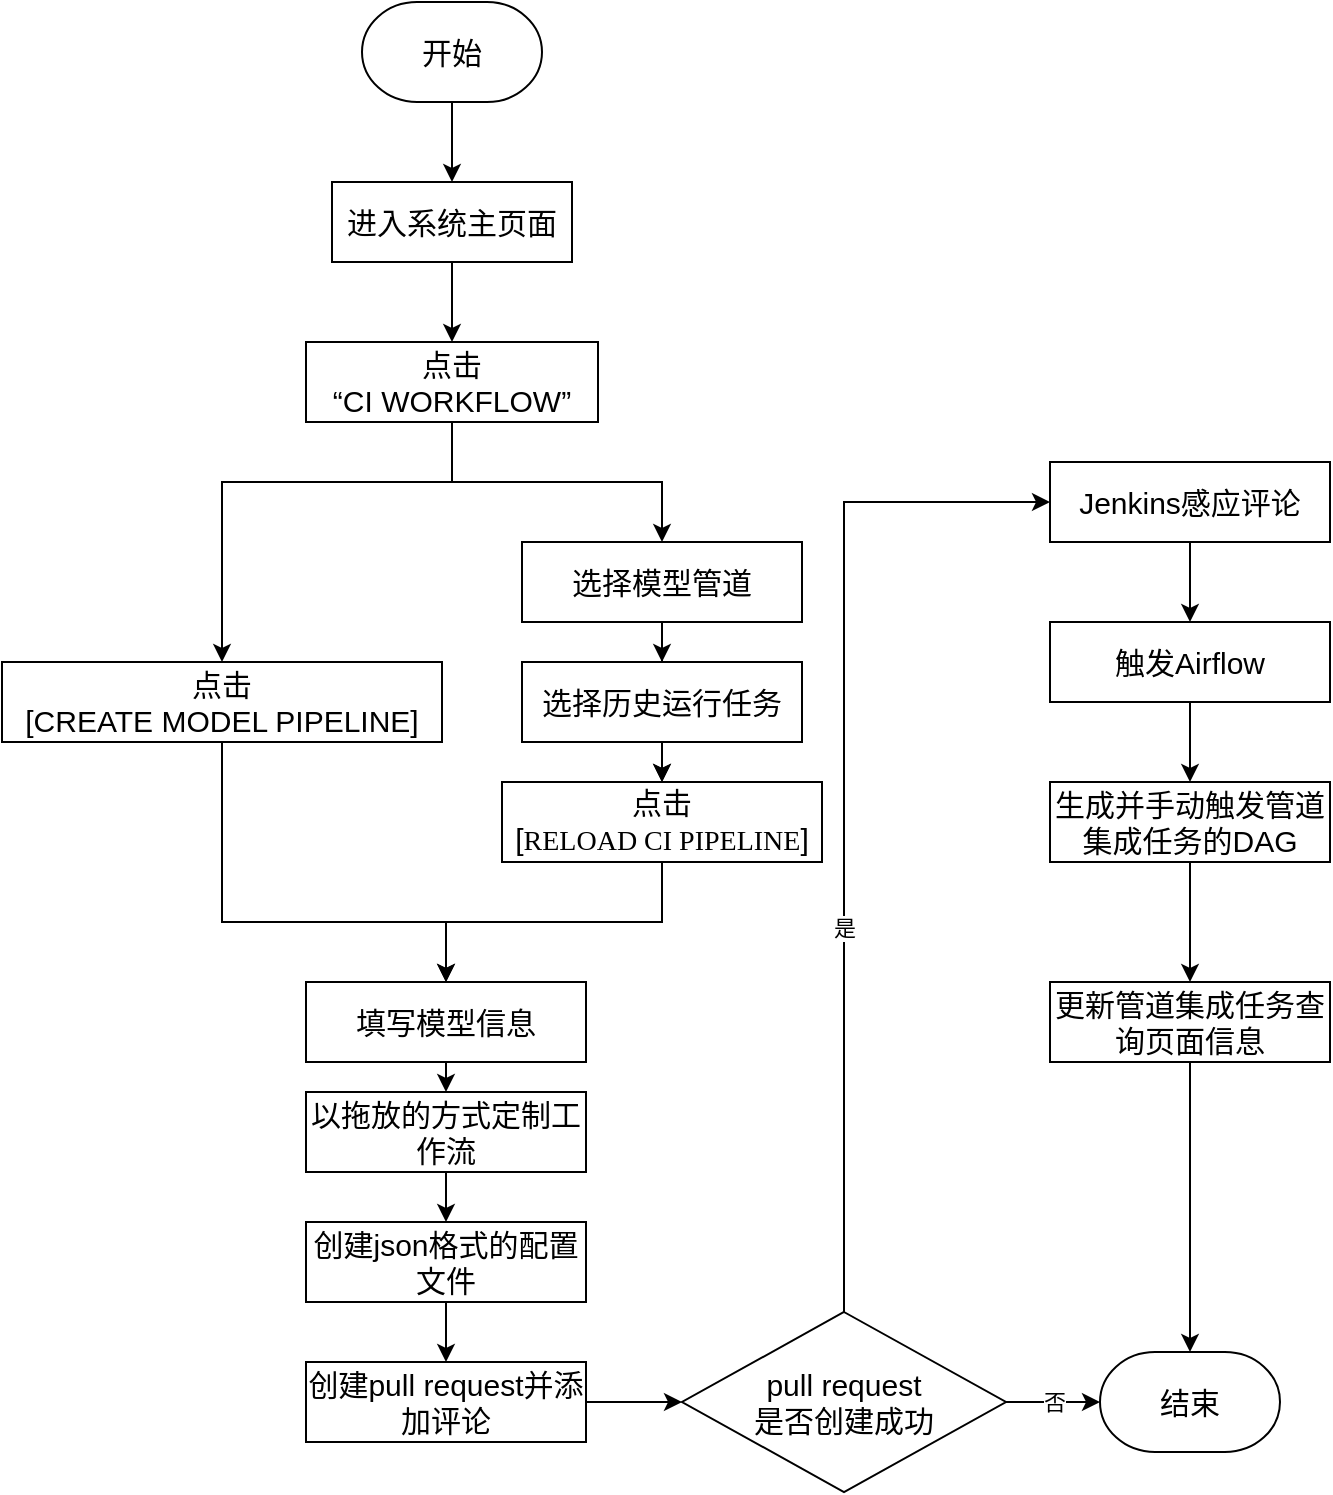<mxfile version="14.6.10" type="github">
  <diagram id="h-_epVCW1KijTZJuSnWB" name="第 1 页">
    <mxGraphModel dx="1673" dy="831" grid="1" gridSize="10" guides="1" tooltips="1" connect="1" arrows="1" fold="1" page="1" pageScale="1" pageWidth="827" pageHeight="1169" math="0" shadow="0">
      <root>
        <mxCell id="0" />
        <mxCell id="1" parent="0" />
        <mxCell id="ekuATIdbjf78deo_ckGt-6" style="edgeStyle=orthogonalEdgeStyle;rounded=0;orthogonalLoop=1;jettySize=auto;html=1;exitX=0.5;exitY=1;exitDx=0;exitDy=0;exitPerimeter=0;entryX=0.5;entryY=0;entryDx=0;entryDy=0;" parent="1" source="ekuATIdbjf78deo_ckGt-1" target="ekuATIdbjf78deo_ckGt-2" edge="1">
          <mxGeometry relative="1" as="geometry" />
        </mxCell>
        <mxCell id="ekuATIdbjf78deo_ckGt-1" value="开始" style="strokeWidth=1;html=1;shape=mxgraph.flowchart.terminator;whiteSpace=wrap;rounded=1;glass=0;fontSize=15;" parent="1" vertex="1">
          <mxGeometry x="310" y="40" width="90" height="50" as="geometry" />
        </mxCell>
        <mxCell id="ekuATIdbjf78deo_ckGt-8" style="edgeStyle=orthogonalEdgeStyle;rounded=0;orthogonalLoop=1;jettySize=auto;html=1;exitX=0.5;exitY=1;exitDx=0;exitDy=0;" parent="1" source="ekuATIdbjf78deo_ckGt-2" target="ekuATIdbjf78deo_ckGt-4" edge="1">
          <mxGeometry relative="1" as="geometry" />
        </mxCell>
        <mxCell id="ekuATIdbjf78deo_ckGt-2" value="&lt;font style=&quot;font-size: 15px&quot;&gt;进入系统主页面&lt;/font&gt;" style="rounded=0;whiteSpace=wrap;html=1;" parent="1" vertex="1">
          <mxGeometry x="295" y="130" width="120" height="40" as="geometry" />
        </mxCell>
        <mxCell id="ekuATIdbjf78deo_ckGt-9" style="edgeStyle=orthogonalEdgeStyle;rounded=0;orthogonalLoop=1;jettySize=auto;html=1;exitX=0.5;exitY=1;exitDx=0;exitDy=0;entryX=0.5;entryY=0;entryDx=0;entryDy=0;" parent="1" source="ekuATIdbjf78deo_ckGt-4" target="ekuATIdbjf78deo_ckGt-5" edge="1">
          <mxGeometry relative="1" as="geometry">
            <Array as="points">
              <mxPoint x="355" y="280" />
              <mxPoint x="240" y="280" />
            </Array>
          </mxGeometry>
        </mxCell>
        <mxCell id="ekuATIdbjf78deo_ckGt-13" style="edgeStyle=orthogonalEdgeStyle;rounded=0;orthogonalLoop=1;jettySize=auto;html=1;exitX=0.5;exitY=1;exitDx=0;exitDy=0;entryX=0.5;entryY=0;entryDx=0;entryDy=0;" parent="1" source="ekuATIdbjf78deo_ckGt-4" target="ekuATIdbjf78deo_ckGt-10" edge="1">
          <mxGeometry relative="1" as="geometry" />
        </mxCell>
        <mxCell id="ekuATIdbjf78deo_ckGt-4" value="&lt;span style=&quot;font-size: 15px&quot;&gt;点击&lt;br&gt;“CI WORKFLOW”&lt;/span&gt;" style="rounded=0;whiteSpace=wrap;html=1;" parent="1" vertex="1">
          <mxGeometry x="282" y="210" width="146" height="40" as="geometry" />
        </mxCell>
        <mxCell id="ekuATIdbjf78deo_ckGt-24" style="edgeStyle=orthogonalEdgeStyle;rounded=0;orthogonalLoop=1;jettySize=auto;html=1;exitX=0.5;exitY=1;exitDx=0;exitDy=0;entryX=0.5;entryY=0;entryDx=0;entryDy=0;" parent="1" source="ekuATIdbjf78deo_ckGt-5" target="ekuATIdbjf78deo_ckGt-17" edge="1">
          <mxGeometry relative="1" as="geometry">
            <Array as="points">
              <mxPoint x="240" y="500" />
              <mxPoint x="352" y="500" />
            </Array>
          </mxGeometry>
        </mxCell>
        <mxCell id="ekuATIdbjf78deo_ckGt-5" value="&lt;span style=&quot;font-size: 15px&quot;&gt;点击&lt;br&gt;[CREATE MODEL PIPELINE]&lt;/span&gt;" style="rounded=0;whiteSpace=wrap;html=1;" parent="1" vertex="1">
          <mxGeometry x="130" y="370" width="220" height="40" as="geometry" />
        </mxCell>
        <mxCell id="ekuATIdbjf78deo_ckGt-15" style="edgeStyle=orthogonalEdgeStyle;rounded=0;orthogonalLoop=1;jettySize=auto;html=1;exitX=0.5;exitY=1;exitDx=0;exitDy=0;entryX=0.5;entryY=0;entryDx=0;entryDy=0;" parent="1" source="ekuATIdbjf78deo_ckGt-10" target="ekuATIdbjf78deo_ckGt-11" edge="1">
          <mxGeometry relative="1" as="geometry" />
        </mxCell>
        <mxCell id="ekuATIdbjf78deo_ckGt-20" value="" style="edgeStyle=orthogonalEdgeStyle;rounded=0;orthogonalLoop=1;jettySize=auto;html=1;" parent="1" source="ekuATIdbjf78deo_ckGt-10" target="ekuATIdbjf78deo_ckGt-12" edge="1">
          <mxGeometry relative="1" as="geometry" />
        </mxCell>
        <mxCell id="ekuATIdbjf78deo_ckGt-10" value="&lt;span style=&quot;font-size: 15px&quot;&gt;选择模型管道&lt;br&gt;&lt;/span&gt;" style="rounded=0;whiteSpace=wrap;html=1;" parent="1" vertex="1">
          <mxGeometry x="390" y="310" width="140" height="40" as="geometry" />
        </mxCell>
        <mxCell id="ekuATIdbjf78deo_ckGt-16" style="edgeStyle=orthogonalEdgeStyle;rounded=0;orthogonalLoop=1;jettySize=auto;html=1;exitX=0.5;exitY=1;exitDx=0;exitDy=0;entryX=0.5;entryY=0;entryDx=0;entryDy=0;" parent="1" source="ekuATIdbjf78deo_ckGt-11" target="ekuATIdbjf78deo_ckGt-12" edge="1">
          <mxGeometry relative="1" as="geometry" />
        </mxCell>
        <mxCell id="ekuATIdbjf78deo_ckGt-11" value="&lt;span style=&quot;font-size: 15px&quot;&gt;选择历史运行任务&lt;br&gt;&lt;/span&gt;" style="rounded=0;whiteSpace=wrap;html=1;" parent="1" vertex="1">
          <mxGeometry x="390" y="370" width="140" height="40" as="geometry" />
        </mxCell>
        <mxCell id="ekuATIdbjf78deo_ckGt-27" style="edgeStyle=orthogonalEdgeStyle;rounded=0;orthogonalLoop=1;jettySize=auto;html=1;exitX=0.5;exitY=1;exitDx=0;exitDy=0;entryX=0.5;entryY=0;entryDx=0;entryDy=0;" parent="1" source="ekuATIdbjf78deo_ckGt-12" target="ekuATIdbjf78deo_ckGt-17" edge="1">
          <mxGeometry relative="1" as="geometry" />
        </mxCell>
        <mxCell id="ekuATIdbjf78deo_ckGt-12" value="&lt;span style=&quot;font-size: 15px&quot;&gt;点击&lt;br&gt;[&lt;/span&gt;&lt;span style=&quot;font-family: &amp;#34;times new roman&amp;#34; ; font-size: 10.5pt&quot;&gt;RELOAD CI PIPELINE&lt;/span&gt;&lt;span style=&quot;font-size: 15px&quot;&gt;]&lt;/span&gt;" style="rounded=0;whiteSpace=wrap;html=1;" parent="1" vertex="1">
          <mxGeometry x="380" y="430" width="160" height="40" as="geometry" />
        </mxCell>
        <mxCell id="ekuATIdbjf78deo_ckGt-28" style="edgeStyle=orthogonalEdgeStyle;rounded=0;orthogonalLoop=1;jettySize=auto;html=1;exitX=0.5;exitY=1;exitDx=0;exitDy=0;entryX=0.5;entryY=0;entryDx=0;entryDy=0;" parent="1" source="ekuATIdbjf78deo_ckGt-17" target="ekuATIdbjf78deo_ckGt-18" edge="1">
          <mxGeometry relative="1" as="geometry" />
        </mxCell>
        <mxCell id="ekuATIdbjf78deo_ckGt-17" value="&lt;span style=&quot;font-size: 15px&quot;&gt;填写模型信息&lt;br&gt;&lt;/span&gt;" style="rounded=0;whiteSpace=wrap;html=1;" parent="1" vertex="1">
          <mxGeometry x="282" y="530" width="140" height="40" as="geometry" />
        </mxCell>
        <mxCell id="ekuATIdbjf78deo_ckGt-29" style="edgeStyle=orthogonalEdgeStyle;rounded=0;orthogonalLoop=1;jettySize=auto;html=1;exitX=0.5;exitY=1;exitDx=0;exitDy=0;entryX=0.5;entryY=0;entryDx=0;entryDy=0;" parent="1" source="ekuATIdbjf78deo_ckGt-18" target="ekuATIdbjf78deo_ckGt-19" edge="1">
          <mxGeometry relative="1" as="geometry" />
        </mxCell>
        <mxCell id="ekuATIdbjf78deo_ckGt-18" value="&lt;span style=&quot;font-size: 15px&quot;&gt;以拖放的方式定制工作流&lt;br&gt;&lt;/span&gt;" style="rounded=0;whiteSpace=wrap;html=1;" parent="1" vertex="1">
          <mxGeometry x="282" y="585" width="140" height="40" as="geometry" />
        </mxCell>
        <mxCell id="ekuATIdbjf78deo_ckGt-32" style="edgeStyle=orthogonalEdgeStyle;rounded=0;orthogonalLoop=1;jettySize=auto;html=1;exitX=0.5;exitY=1;exitDx=0;exitDy=0;entryX=0.5;entryY=0;entryDx=0;entryDy=0;" parent="1" source="ekuATIdbjf78deo_ckGt-19" target="ekuATIdbjf78deo_ckGt-21" edge="1">
          <mxGeometry relative="1" as="geometry" />
        </mxCell>
        <mxCell id="ekuATIdbjf78deo_ckGt-19" value="&lt;span style=&quot;font-size: 15px&quot;&gt;创建json格式的配置文件&lt;br&gt;&lt;/span&gt;" style="rounded=0;whiteSpace=wrap;html=1;" parent="1" vertex="1">
          <mxGeometry x="282" y="650" width="140" height="40" as="geometry" />
        </mxCell>
        <mxCell id="ekuATIdbjf78deo_ckGt-38" style="edgeStyle=orthogonalEdgeStyle;rounded=0;orthogonalLoop=1;jettySize=auto;html=1;entryX=0;entryY=0.5;entryDx=0;entryDy=0;" parent="1" source="ekuATIdbjf78deo_ckGt-21" target="ekuATIdbjf78deo_ckGt-37" edge="1">
          <mxGeometry relative="1" as="geometry" />
        </mxCell>
        <mxCell id="ekuATIdbjf78deo_ckGt-21" value="&lt;span style=&quot;font-size: 15px&quot;&gt;创建pull request并添加评论&lt;br&gt;&lt;/span&gt;" style="rounded=0;whiteSpace=wrap;html=1;" parent="1" vertex="1">
          <mxGeometry x="282" y="720" width="140" height="40" as="geometry" />
        </mxCell>
        <mxCell id="ekuATIdbjf78deo_ckGt-42" style="edgeStyle=orthogonalEdgeStyle;rounded=0;orthogonalLoop=1;jettySize=auto;html=1;exitX=0.5;exitY=1;exitDx=0;exitDy=0;" parent="1" source="ekuATIdbjf78deo_ckGt-22" target="ekuATIdbjf78deo_ckGt-33" edge="1">
          <mxGeometry relative="1" as="geometry" />
        </mxCell>
        <mxCell id="ekuATIdbjf78deo_ckGt-22" value="&lt;span style=&quot;font-size: 15px&quot;&gt;Jenkins感应评论&lt;br&gt;&lt;/span&gt;" style="rounded=0;whiteSpace=wrap;html=1;" parent="1" vertex="1">
          <mxGeometry x="654" y="270" width="140" height="40" as="geometry" />
        </mxCell>
        <mxCell id="ekuATIdbjf78deo_ckGt-23" value="结束" style="strokeWidth=1;html=1;shape=mxgraph.flowchart.terminator;whiteSpace=wrap;rounded=1;glass=0;fontSize=15;" parent="1" vertex="1">
          <mxGeometry x="679" y="715" width="90" height="50" as="geometry" />
        </mxCell>
        <mxCell id="ekuATIdbjf78deo_ckGt-43" style="edgeStyle=orthogonalEdgeStyle;rounded=0;orthogonalLoop=1;jettySize=auto;html=1;exitX=0.5;exitY=1;exitDx=0;exitDy=0;" parent="1" source="ekuATIdbjf78deo_ckGt-33" target="ekuATIdbjf78deo_ckGt-34" edge="1">
          <mxGeometry relative="1" as="geometry" />
        </mxCell>
        <mxCell id="ekuATIdbjf78deo_ckGt-33" value="&lt;span style=&quot;font-size: 15px&quot;&gt;触发Airflow&lt;br&gt;&lt;/span&gt;" style="rounded=0;whiteSpace=wrap;html=1;" parent="1" vertex="1">
          <mxGeometry x="654" y="350" width="140" height="40" as="geometry" />
        </mxCell>
        <mxCell id="ekuATIdbjf78deo_ckGt-34" value="&lt;span style=&quot;font-size: 15px&quot;&gt;生成并手动触发管道集成任务的DAG&lt;br&gt;&lt;/span&gt;" style="rounded=0;whiteSpace=wrap;html=1;" parent="1" vertex="1">
          <mxGeometry x="654" y="430" width="140" height="40" as="geometry" />
        </mxCell>
        <mxCell id="ekuATIdbjf78deo_ckGt-45" value="" style="edgeStyle=orthogonalEdgeStyle;rounded=0;orthogonalLoop=1;jettySize=auto;html=1;exitX=0.5;exitY=1;exitDx=0;exitDy=0;" parent="1" source="ekuATIdbjf78deo_ckGt-34" target="ekuATIdbjf78deo_ckGt-36" edge="1">
          <mxGeometry relative="1" as="geometry">
            <mxPoint x="724" y="560" as="sourcePoint" />
          </mxGeometry>
        </mxCell>
        <mxCell id="ekuATIdbjf78deo_ckGt-48" value="" style="edgeStyle=orthogonalEdgeStyle;rounded=0;orthogonalLoop=1;jettySize=auto;html=1;exitX=0.5;exitY=1;exitDx=0;exitDy=0;" parent="1" source="ekuATIdbjf78deo_ckGt-36" target="ekuATIdbjf78deo_ckGt-23" edge="1">
          <mxGeometry relative="1" as="geometry" />
        </mxCell>
        <mxCell id="ekuATIdbjf78deo_ckGt-36" value="&lt;span style=&quot;font-size: 15px&quot;&gt;更新管道集成任务查询页面信息&lt;br&gt;&lt;/span&gt;" style="rounded=0;whiteSpace=wrap;html=1;" parent="1" vertex="1">
          <mxGeometry x="654" y="530" width="140" height="40" as="geometry" />
        </mxCell>
        <mxCell id="ekuATIdbjf78deo_ckGt-40" style="edgeStyle=orthogonalEdgeStyle;rounded=0;orthogonalLoop=1;jettySize=auto;html=1;exitX=0.5;exitY=0;exitDx=0;exitDy=0;entryX=0;entryY=0.5;entryDx=0;entryDy=0;" parent="1" source="ekuATIdbjf78deo_ckGt-37" target="ekuATIdbjf78deo_ckGt-22" edge="1">
          <mxGeometry relative="1" as="geometry" />
        </mxCell>
        <mxCell id="ekuATIdbjf78deo_ckGt-41" value="是" style="edgeLabel;html=1;align=center;verticalAlign=middle;resizable=0;points=[];" parent="ekuATIdbjf78deo_ckGt-40" vertex="1" connectable="0">
          <mxGeometry x="-0.243" relative="1" as="geometry">
            <mxPoint as="offset" />
          </mxGeometry>
        </mxCell>
        <mxCell id="ekuATIdbjf78deo_ckGt-47" value="否" style="edgeStyle=orthogonalEdgeStyle;rounded=0;orthogonalLoop=1;jettySize=auto;html=1;entryX=0;entryY=0.5;entryDx=0;entryDy=0;entryPerimeter=0;" parent="1" source="ekuATIdbjf78deo_ckGt-37" target="ekuATIdbjf78deo_ckGt-23" edge="1">
          <mxGeometry relative="1" as="geometry">
            <mxPoint x="646" y="740" as="sourcePoint" />
          </mxGeometry>
        </mxCell>
        <mxCell id="ekuATIdbjf78deo_ckGt-37" value="&lt;span style=&quot;font-size: 15px&quot;&gt;pull request&lt;br&gt;是否创建成功&lt;/span&gt;" style="rhombus;whiteSpace=wrap;html=1;aspect=fixed;" parent="1" vertex="1">
          <mxGeometry x="470" y="695" width="162" height="90" as="geometry" />
        </mxCell>
      </root>
    </mxGraphModel>
  </diagram>
</mxfile>
